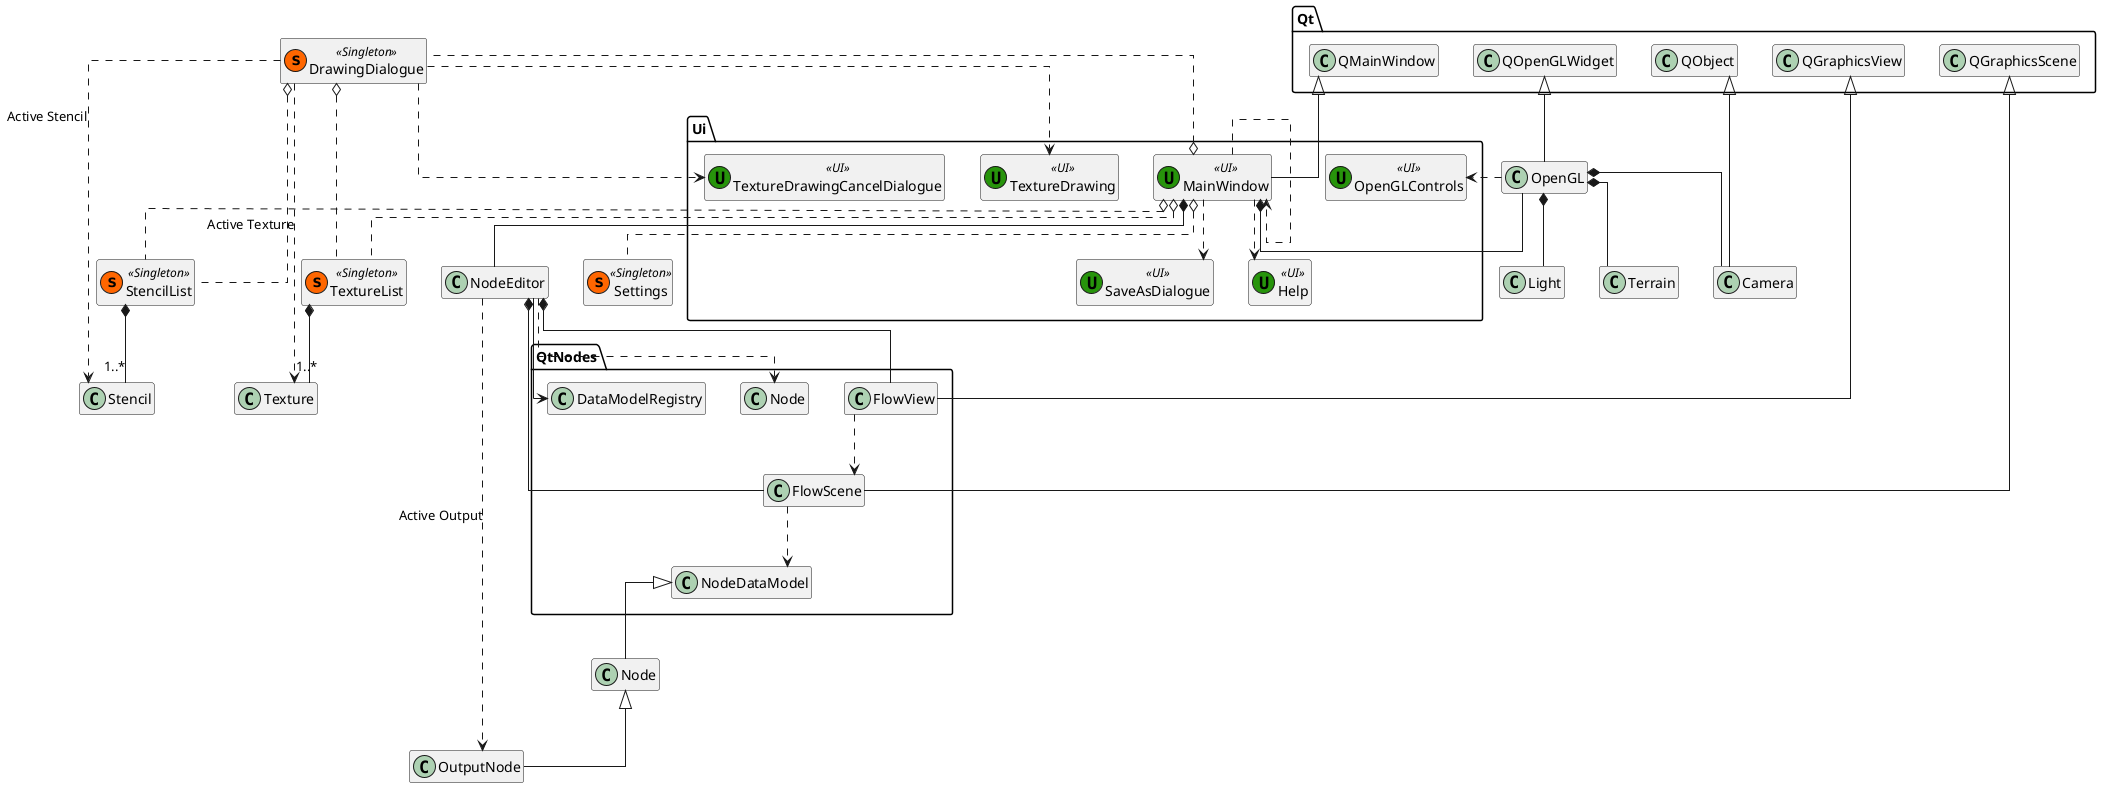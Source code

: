@startuml
skinparam linetype ortho

class DrawingDialogue << (s,#FF6600) Singleton >>
class StencilList << (s,#FF6600) Singleton >>
class TextureList << (s,#FF6600) Singleton >>
class Settings << (s,#FF6600) Singleton >>

namespace Ui {
    class MainWindow << (U,#27940B) UI >>
    class SaveAsDialogue << (U,#27940B) UI >>
    class Help << (U,#27940B) UI >>
    class OpenGLControls << (U,#27940B) UI >>
    class SaveAsDialogue << (U,#27940B) UI >>
    class TextureDrawing << (U,#27940B) UI >>
    class TextureDrawingCancelDialogue << (U,#27940B) UI >>
}

namespace QtNodes {
    class FlowView [[https://github.com/paceholder/nodeeditor/blob/master/include/nodes/internal/FlowView.hpp]]
    class FlowScene [[https://github.com/paceholder/nodeeditor/blob/master/include/nodes/internal/FlowScene.hpp]]
    class Node [[https://github.com/paceholder/nodeeditor/blob/master/include/nodes/internal/Node.hpp]]
    class DataModelRegistry [[https://github.com/paceholder/nodeeditor/blob/master/include/nodes/internal/DataModelRegistry.hpp]]
    class NodeDataModel [[https://github.com/paceholder/nodeeditor/blob/master/include/nodes/internal/NodeDataModel.hpp]]
}

namespace Qt {
    class QOpenGLWidget [[https://doc.qt.io/qt-5/qopenglwidget.html]]
    class QMainWindow [[https://doc.qt.io/qt-5/qmainwindow.html]]
    class QObject [[https://doc.qt.io/qt-5/qobject.html]]
    class QGraphicsView [[https://doc.qt.io/qt-5/qgraphicsview.html]]
    class QGraphicsScene [[https://doc.qt.io/qt-5/qgraphicsscene.html]]
}

' MainWindow
Qt.QMainWindow <|-- MainWindow
MainWindow *-- NodeEditor
MainWindow *-- OpenGL
MainWindow o.. Settings
MainWindow o.. DrawingDialogue
MainWindow o.. StencilList
MainWindow o.. TextureList
MainWindow ..> Ui.MainWindow
MainWindow ..> Ui.SaveAsDialogue
MainWindow ..> Ui.Help

' Nodeeditor
NodeEditor *-- QtNodes.FlowView
NodeEditor *-- QtNodes.FlowScene
NodeEditor --> QtNodes.DataModelRegistry
NodeEditor ..> QtNodes.Node

Qt.QGraphicsView <|-- QtNodes.FlowView
Qt.QGraphicsScene <|-- QtNodes.FlowScene

QtNodes.FlowView ..> QtNodes.FlowScene
QtNodes.FlowScene ..> QtNodes.NodeDataModel

class Node [[Classes_Node.svg]]

QtNodes.NodeDataModel <|-- Node

Node <|-- OutputNode

NodeEditor ..> OutputNode : Active Output

' OpenGL
Qt.QOpenGLWidget <|-- OpenGL
Qt.QObject <|-- Camera
OpenGL *-- Camera
OpenGL *-- Terrain
OpenGL *-- Light
OpenGL ..> Ui.OpenGLControls

' DrawingDialogue
DrawingDialogue o.. StencilList
DrawingDialogue o.. TextureList
DrawingDialogue ..> Stencil : Active Stencil
DrawingDialogue ..> Texture : Active Texture

DrawingDialogue ..> Ui.TextureDrawing
DrawingDialogue ..> Ui.TextureDrawingCancelDialogue

' StencilList
StencilList *-- "1..*" Stencil

' TextureList
TextureList *-- "1..*" Texture

hide members
@enduml